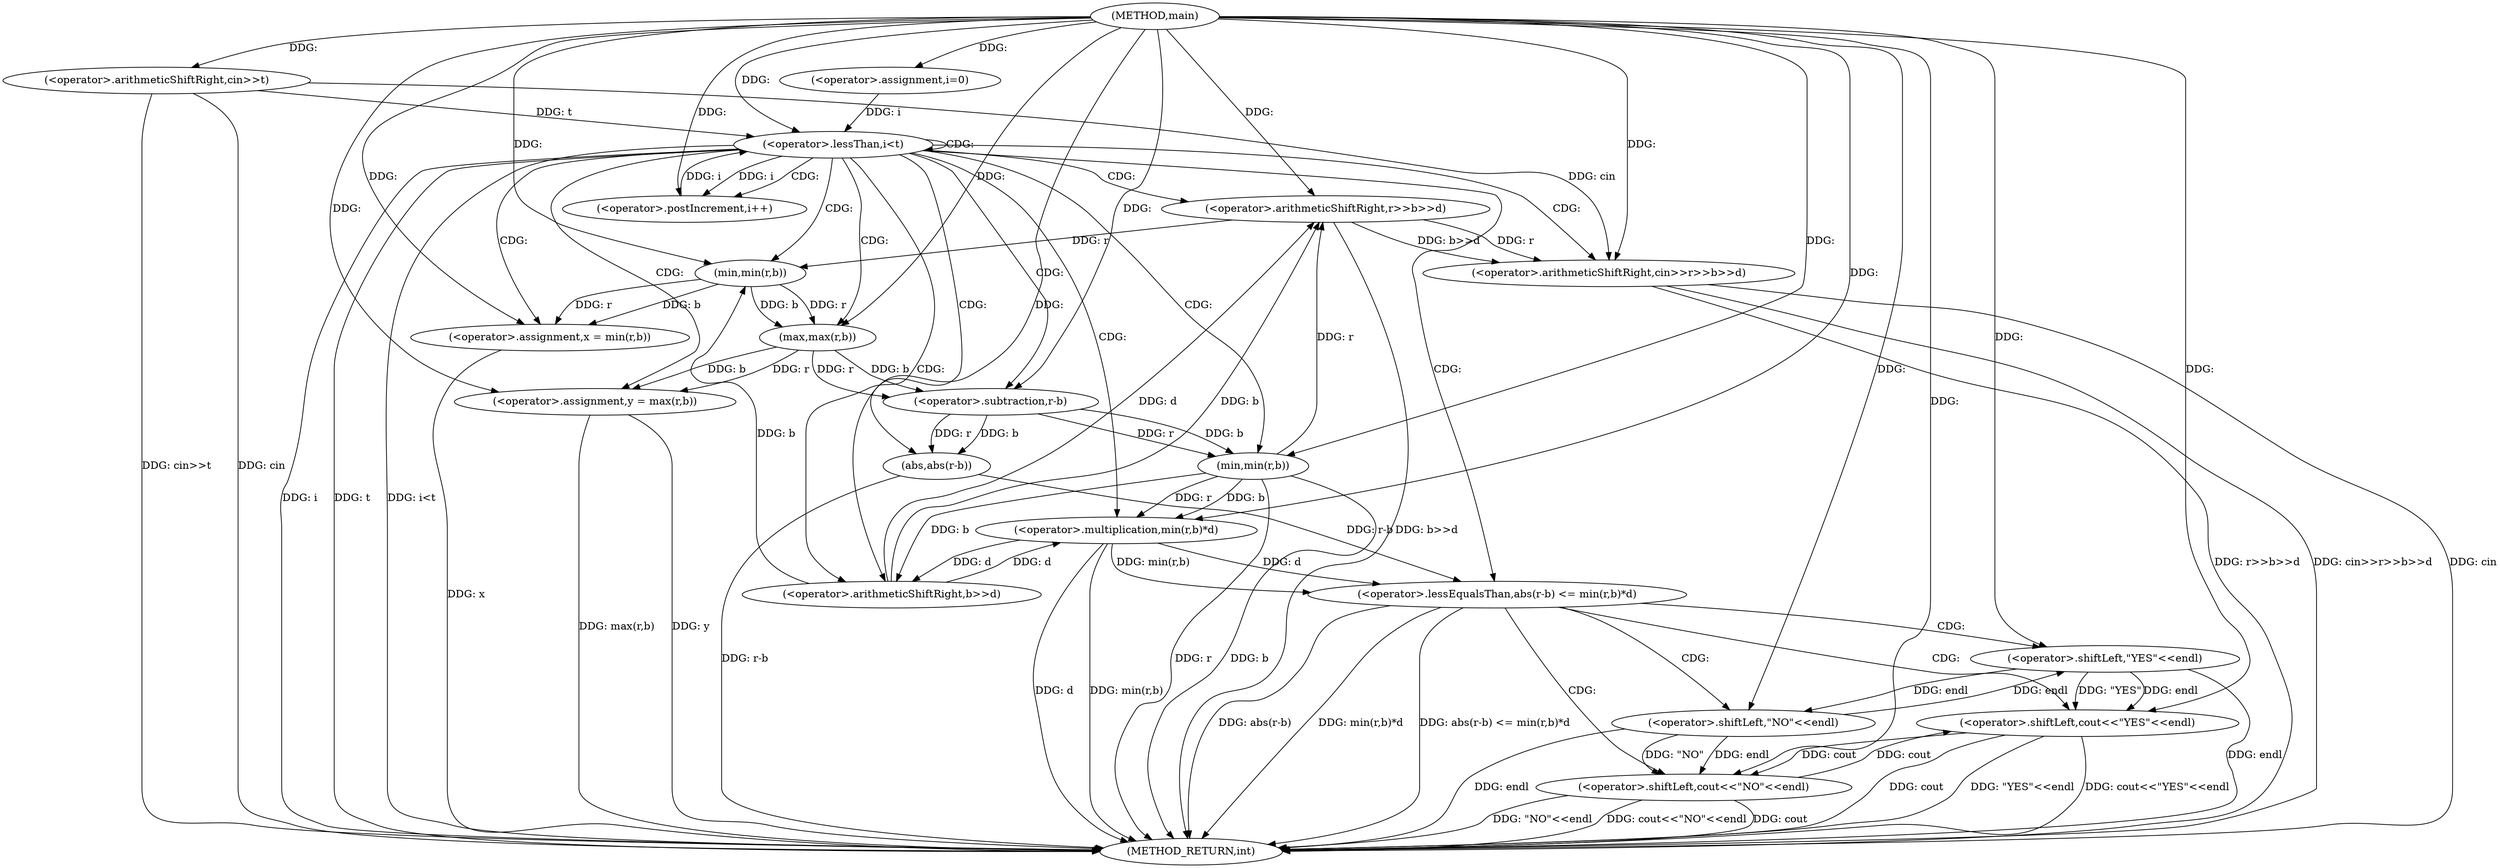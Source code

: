 digraph "main" {  
"1000101" [label = "(METHOD,main)" ]
"1000164" [label = "(METHOD_RETURN,int)" ]
"1000104" [label = "(<operator>.arithmeticShiftRight,cin>>t)" ]
"1000109" [label = "(<operator>.assignment,i=0)" ]
"1000112" [label = "(<operator>.lessThan,i<t)" ]
"1000115" [label = "(<operator>.postIncrement,i++)" ]
"1000123" [label = "(<operator>.arithmeticShiftRight,cin>>r>>b>>d)" ]
"1000130" [label = "(<operator>.assignment,x = min(r,b))" ]
"1000135" [label = "(<operator>.assignment,y = max(r,b))" ]
"1000141" [label = "(<operator>.lessEqualsThan,abs(r-b) <= min(r,b)*d)" ]
"1000125" [label = "(<operator>.arithmeticShiftRight,r>>b>>d)" ]
"1000132" [label = "(min,min(r,b))" ]
"1000137" [label = "(max,max(r,b))" ]
"1000152" [label = "(<operator>.shiftLeft,cout<<\"YES\"<<endl)" ]
"1000127" [label = "(<operator>.arithmeticShiftRight,b>>d)" ]
"1000142" [label = "(abs,abs(r-b))" ]
"1000146" [label = "(<operator>.multiplication,min(r,b)*d)" ]
"1000159" [label = "(<operator>.shiftLeft,cout<<\"NO\"<<endl)" ]
"1000143" [label = "(<operator>.subtraction,r-b)" ]
"1000147" [label = "(min,min(r,b))" ]
"1000154" [label = "(<operator>.shiftLeft,\"YES\"<<endl)" ]
"1000161" [label = "(<operator>.shiftLeft,\"NO\"<<endl)" ]
  "1000104" -> "1000164"  [ label = "DDG: cin"] 
  "1000104" -> "1000164"  [ label = "DDG: cin>>t"] 
  "1000112" -> "1000164"  [ label = "DDG: i"] 
  "1000112" -> "1000164"  [ label = "DDG: t"] 
  "1000112" -> "1000164"  [ label = "DDG: i<t"] 
  "1000123" -> "1000164"  [ label = "DDG: cin"] 
  "1000125" -> "1000164"  [ label = "DDG: b>>d"] 
  "1000123" -> "1000164"  [ label = "DDG: r>>b>>d"] 
  "1000123" -> "1000164"  [ label = "DDG: cin>>r>>b>>d"] 
  "1000130" -> "1000164"  [ label = "DDG: x"] 
  "1000135" -> "1000164"  [ label = "DDG: y"] 
  "1000135" -> "1000164"  [ label = "DDG: max(r,b)"] 
  "1000142" -> "1000164"  [ label = "DDG: r-b"] 
  "1000141" -> "1000164"  [ label = "DDG: abs(r-b)"] 
  "1000147" -> "1000164"  [ label = "DDG: r"] 
  "1000147" -> "1000164"  [ label = "DDG: b"] 
  "1000146" -> "1000164"  [ label = "DDG: min(r,b)"] 
  "1000146" -> "1000164"  [ label = "DDG: d"] 
  "1000141" -> "1000164"  [ label = "DDG: min(r,b)*d"] 
  "1000141" -> "1000164"  [ label = "DDG: abs(r-b) <= min(r,b)*d"] 
  "1000159" -> "1000164"  [ label = "DDG: cout"] 
  "1000161" -> "1000164"  [ label = "DDG: endl"] 
  "1000159" -> "1000164"  [ label = "DDG: \"NO\"<<endl"] 
  "1000159" -> "1000164"  [ label = "DDG: cout<<\"NO\"<<endl"] 
  "1000152" -> "1000164"  [ label = "DDG: cout"] 
  "1000154" -> "1000164"  [ label = "DDG: endl"] 
  "1000152" -> "1000164"  [ label = "DDG: \"YES\"<<endl"] 
  "1000152" -> "1000164"  [ label = "DDG: cout<<\"YES\"<<endl"] 
  "1000101" -> "1000104"  [ label = "DDG: "] 
  "1000101" -> "1000109"  [ label = "DDG: "] 
  "1000109" -> "1000112"  [ label = "DDG: i"] 
  "1000115" -> "1000112"  [ label = "DDG: i"] 
  "1000101" -> "1000112"  [ label = "DDG: "] 
  "1000104" -> "1000112"  [ label = "DDG: t"] 
  "1000112" -> "1000115"  [ label = "DDG: i"] 
  "1000101" -> "1000115"  [ label = "DDG: "] 
  "1000132" -> "1000130"  [ label = "DDG: r"] 
  "1000132" -> "1000130"  [ label = "DDG: b"] 
  "1000137" -> "1000135"  [ label = "DDG: b"] 
  "1000137" -> "1000135"  [ label = "DDG: r"] 
  "1000104" -> "1000123"  [ label = "DDG: cin"] 
  "1000101" -> "1000123"  [ label = "DDG: "] 
  "1000125" -> "1000123"  [ label = "DDG: b>>d"] 
  "1000125" -> "1000123"  [ label = "DDG: r"] 
  "1000101" -> "1000130"  [ label = "DDG: "] 
  "1000101" -> "1000135"  [ label = "DDG: "] 
  "1000147" -> "1000125"  [ label = "DDG: r"] 
  "1000101" -> "1000125"  [ label = "DDG: "] 
  "1000127" -> "1000125"  [ label = "DDG: b"] 
  "1000127" -> "1000125"  [ label = "DDG: d"] 
  "1000125" -> "1000132"  [ label = "DDG: r"] 
  "1000101" -> "1000132"  [ label = "DDG: "] 
  "1000127" -> "1000132"  [ label = "DDG: b"] 
  "1000132" -> "1000137"  [ label = "DDG: r"] 
  "1000101" -> "1000137"  [ label = "DDG: "] 
  "1000132" -> "1000137"  [ label = "DDG: b"] 
  "1000142" -> "1000141"  [ label = "DDG: r-b"] 
  "1000146" -> "1000141"  [ label = "DDG: min(r,b)"] 
  "1000146" -> "1000141"  [ label = "DDG: d"] 
  "1000147" -> "1000127"  [ label = "DDG: b"] 
  "1000101" -> "1000127"  [ label = "DDG: "] 
  "1000146" -> "1000127"  [ label = "DDG: d"] 
  "1000143" -> "1000142"  [ label = "DDG: b"] 
  "1000143" -> "1000142"  [ label = "DDG: r"] 
  "1000147" -> "1000146"  [ label = "DDG: r"] 
  "1000147" -> "1000146"  [ label = "DDG: b"] 
  "1000127" -> "1000146"  [ label = "DDG: d"] 
  "1000101" -> "1000146"  [ label = "DDG: "] 
  "1000159" -> "1000152"  [ label = "DDG: cout"] 
  "1000101" -> "1000152"  [ label = "DDG: "] 
  "1000154" -> "1000152"  [ label = "DDG: \"YES\""] 
  "1000154" -> "1000152"  [ label = "DDG: endl"] 
  "1000137" -> "1000143"  [ label = "DDG: r"] 
  "1000101" -> "1000143"  [ label = "DDG: "] 
  "1000137" -> "1000143"  [ label = "DDG: b"] 
  "1000143" -> "1000147"  [ label = "DDG: r"] 
  "1000101" -> "1000147"  [ label = "DDG: "] 
  "1000143" -> "1000147"  [ label = "DDG: b"] 
  "1000101" -> "1000154"  [ label = "DDG: "] 
  "1000161" -> "1000154"  [ label = "DDG: endl"] 
  "1000152" -> "1000159"  [ label = "DDG: cout"] 
  "1000101" -> "1000159"  [ label = "DDG: "] 
  "1000161" -> "1000159"  [ label = "DDG: endl"] 
  "1000161" -> "1000159"  [ label = "DDG: \"NO\""] 
  "1000101" -> "1000161"  [ label = "DDG: "] 
  "1000154" -> "1000161"  [ label = "DDG: endl"] 
  "1000112" -> "1000112"  [ label = "CDG: "] 
  "1000112" -> "1000125"  [ label = "CDG: "] 
  "1000112" -> "1000143"  [ label = "CDG: "] 
  "1000112" -> "1000127"  [ label = "CDG: "] 
  "1000112" -> "1000132"  [ label = "CDG: "] 
  "1000112" -> "1000142"  [ label = "CDG: "] 
  "1000112" -> "1000137"  [ label = "CDG: "] 
  "1000112" -> "1000141"  [ label = "CDG: "] 
  "1000112" -> "1000123"  [ label = "CDG: "] 
  "1000112" -> "1000147"  [ label = "CDG: "] 
  "1000112" -> "1000130"  [ label = "CDG: "] 
  "1000112" -> "1000135"  [ label = "CDG: "] 
  "1000112" -> "1000115"  [ label = "CDG: "] 
  "1000112" -> "1000146"  [ label = "CDG: "] 
  "1000141" -> "1000159"  [ label = "CDG: "] 
  "1000141" -> "1000154"  [ label = "CDG: "] 
  "1000141" -> "1000161"  [ label = "CDG: "] 
  "1000141" -> "1000152"  [ label = "CDG: "] 
}
